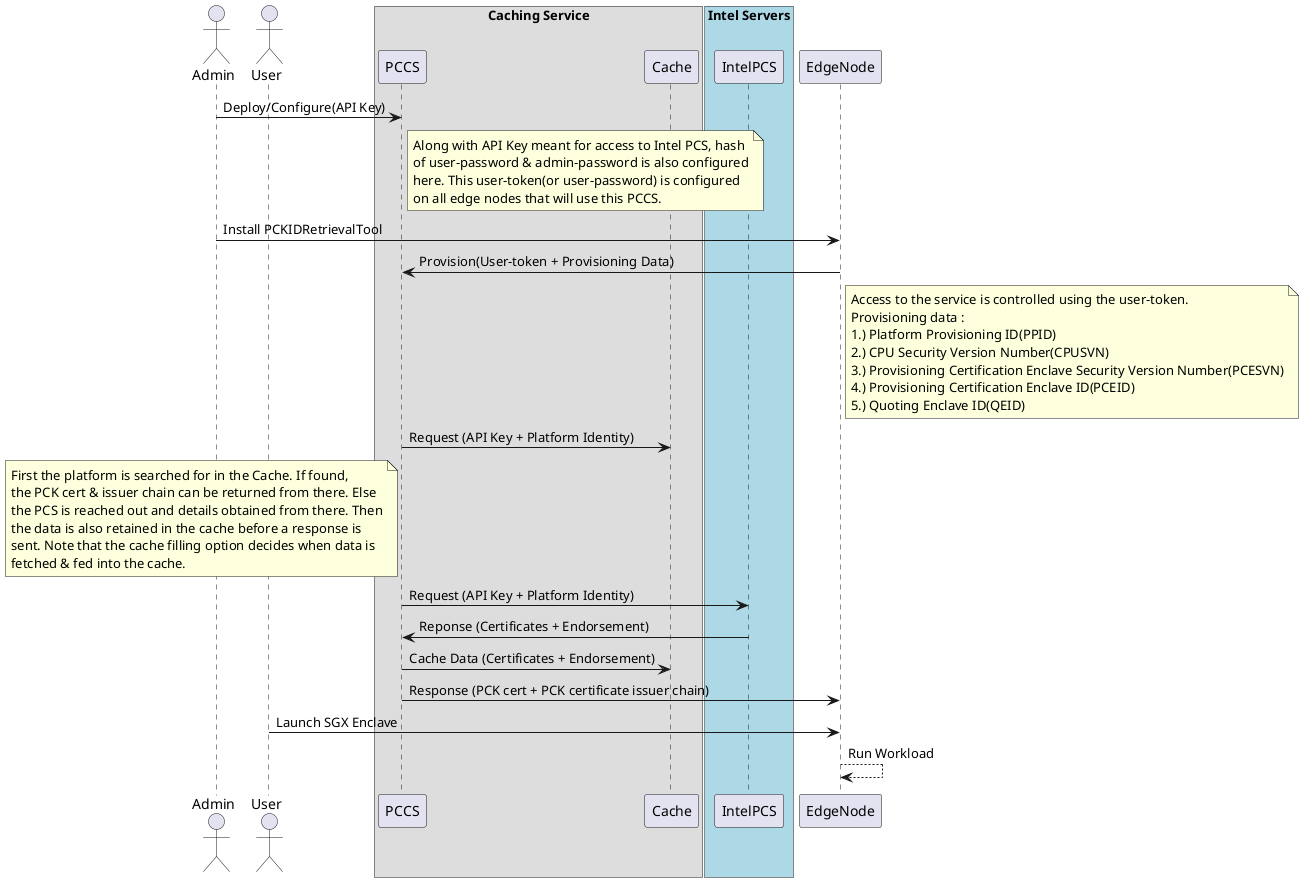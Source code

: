 /' 
SPDX-License-Identifier: Apache-2.0
Copyright (c) 2021 Intel Corporation 
'/

@startuml
actor       Admin       as Admin
actor       User       as User
box "Caching Service"
participant PCCS
participant Cache
end box

box "Intel Servers" #LightBlue
participant IntelPCS
end box

Admin -> PCCS : Deploy/Configure(API Key)

note right of PCCS
Along with API Key meant for access to Intel PCS, hash
of user-password & admin-password is also configured
here. This user-token(or user-password) is configured
on all edge nodes that will use this PCCS.
end note

Admin -> EdgeNode : Install PCKIDRetrievalTool 

EdgeNode -> PCCS : Provision(User-token + Provisioning Data)

note right of EdgeNode
Access to the service is controlled using the user-token.
Provisioning data :
1.) Platform Provisioning ID(PPID)
2.) CPU Security Version Number(CPUSVN)
3.) Provisioning Certification Enclave Security Version Number(PCESVN)
4.) Provisioning Certification Enclave ID(PCEID)
5.) Quoting Enclave ID(QEID)
end note

PCCS -> Cache : Request (API Key + Platform Identity)

note left of PCCS
First the platform is searched for in the Cache. If found,
the PCK cert & issuer chain can be returned from there. Else
the PCS is reached out and details obtained from there. Then
the data is also retained in the cache before a response is
sent. Note that the cache filling option decides when data is
fetched & fed into the cache. 
end note

PCCS -> IntelPCS : Request (API Key + Platform Identity)
IntelPCS -> PCCS : Reponse (Certificates + Endorsement)
PCCS -> Cache : Cache Data (Certificates + Endorsement)
PCCS -> EdgeNode : Response (PCK cert + PCK certificate issuer chain)

User -> EdgeNode : Launch SGX Enclave
EdgeNode --> EdgeNode : Run Workload
@enduml